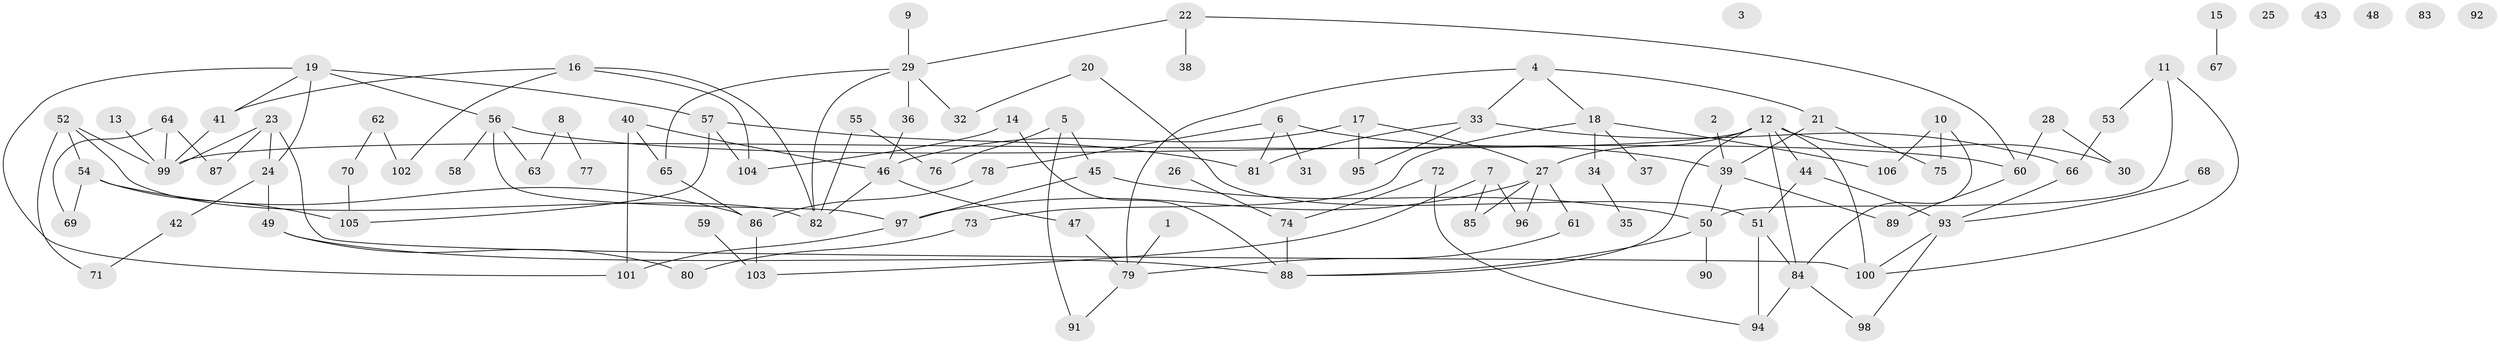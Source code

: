 // coarse degree distribution, {1: 0.1388888888888889, 0: 0.09722222222222222, 4: 0.09722222222222222, 3: 0.16666666666666666, 7: 0.027777777777777776, 5: 0.1388888888888889, 2: 0.2361111111111111, 6: 0.08333333333333333, 8: 0.013888888888888888}
// Generated by graph-tools (version 1.1) at 2025/41/03/06/25 10:41:24]
// undirected, 106 vertices, 142 edges
graph export_dot {
graph [start="1"]
  node [color=gray90,style=filled];
  1;
  2;
  3;
  4;
  5;
  6;
  7;
  8;
  9;
  10;
  11;
  12;
  13;
  14;
  15;
  16;
  17;
  18;
  19;
  20;
  21;
  22;
  23;
  24;
  25;
  26;
  27;
  28;
  29;
  30;
  31;
  32;
  33;
  34;
  35;
  36;
  37;
  38;
  39;
  40;
  41;
  42;
  43;
  44;
  45;
  46;
  47;
  48;
  49;
  50;
  51;
  52;
  53;
  54;
  55;
  56;
  57;
  58;
  59;
  60;
  61;
  62;
  63;
  64;
  65;
  66;
  67;
  68;
  69;
  70;
  71;
  72;
  73;
  74;
  75;
  76;
  77;
  78;
  79;
  80;
  81;
  82;
  83;
  84;
  85;
  86;
  87;
  88;
  89;
  90;
  91;
  92;
  93;
  94;
  95;
  96;
  97;
  98;
  99;
  100;
  101;
  102;
  103;
  104;
  105;
  106;
  1 -- 79;
  2 -- 39;
  4 -- 18;
  4 -- 21;
  4 -- 33;
  4 -- 79;
  5 -- 45;
  5 -- 76;
  5 -- 91;
  6 -- 31;
  6 -- 39;
  6 -- 78;
  6 -- 81;
  7 -- 85;
  7 -- 96;
  7 -- 103;
  8 -- 63;
  8 -- 77;
  9 -- 29;
  10 -- 75;
  10 -- 84;
  10 -- 106;
  11 -- 50;
  11 -- 53;
  11 -- 100;
  12 -- 27;
  12 -- 30;
  12 -- 44;
  12 -- 84;
  12 -- 88;
  12 -- 99;
  12 -- 100;
  13 -- 99;
  14 -- 88;
  14 -- 104;
  15 -- 67;
  16 -- 41;
  16 -- 82;
  16 -- 102;
  16 -- 104;
  17 -- 27;
  17 -- 46;
  17 -- 95;
  18 -- 34;
  18 -- 37;
  18 -- 73;
  18 -- 106;
  19 -- 24;
  19 -- 41;
  19 -- 56;
  19 -- 57;
  19 -- 101;
  20 -- 32;
  20 -- 51;
  21 -- 39;
  21 -- 75;
  22 -- 29;
  22 -- 38;
  22 -- 60;
  23 -- 24;
  23 -- 87;
  23 -- 99;
  23 -- 100;
  24 -- 42;
  24 -- 49;
  26 -- 74;
  27 -- 61;
  27 -- 85;
  27 -- 96;
  27 -- 97;
  28 -- 30;
  28 -- 60;
  29 -- 32;
  29 -- 36;
  29 -- 65;
  29 -- 82;
  33 -- 66;
  33 -- 81;
  33 -- 95;
  34 -- 35;
  36 -- 46;
  39 -- 50;
  39 -- 89;
  40 -- 46;
  40 -- 65;
  40 -- 101;
  41 -- 99;
  42 -- 71;
  44 -- 51;
  44 -- 93;
  45 -- 50;
  45 -- 97;
  46 -- 47;
  46 -- 82;
  47 -- 79;
  49 -- 80;
  49 -- 88;
  50 -- 88;
  50 -- 90;
  51 -- 84;
  51 -- 94;
  52 -- 54;
  52 -- 71;
  52 -- 82;
  52 -- 99;
  53 -- 66;
  54 -- 69;
  54 -- 86;
  54 -- 105;
  55 -- 76;
  55 -- 82;
  56 -- 58;
  56 -- 60;
  56 -- 63;
  56 -- 97;
  57 -- 81;
  57 -- 104;
  57 -- 105;
  59 -- 103;
  60 -- 89;
  61 -- 79;
  62 -- 70;
  62 -- 102;
  64 -- 69;
  64 -- 87;
  64 -- 99;
  65 -- 86;
  66 -- 93;
  68 -- 93;
  70 -- 105;
  72 -- 74;
  72 -- 94;
  73 -- 80;
  74 -- 88;
  78 -- 86;
  79 -- 91;
  84 -- 94;
  84 -- 98;
  86 -- 103;
  93 -- 98;
  93 -- 100;
  97 -- 101;
}
